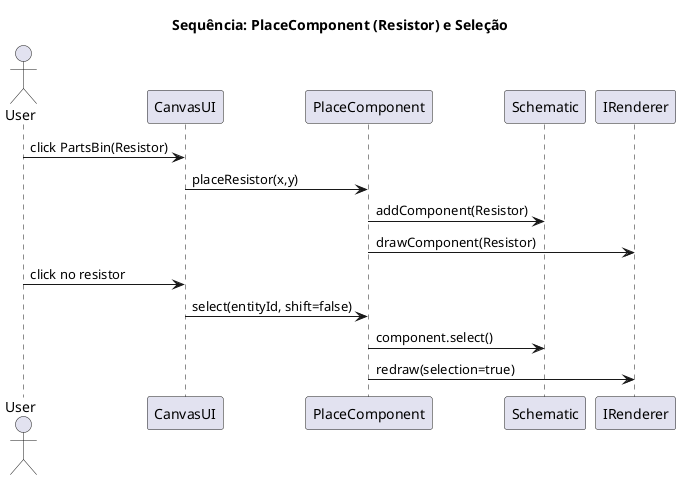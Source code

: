 @startuml
title Sequência: PlaceComponent (Resistor) e Seleção

actor User
participant CanvasUI as UI
participant PlaceComponent as UseCase
participant Schematic as Dom
participant IRenderer as Rend

User -> UI : click PartsBin(Resistor)
UI -> UseCase : placeResistor(x,y)
UseCase -> Dom : addComponent(Resistor)
UseCase -> Rend : drawComponent(Resistor)

User -> UI : click no resistor
UI -> UseCase : select(entityId, shift=false)
UseCase -> Dom : component.select()
UseCase -> Rend : redraw(selection=true)
@enduml
